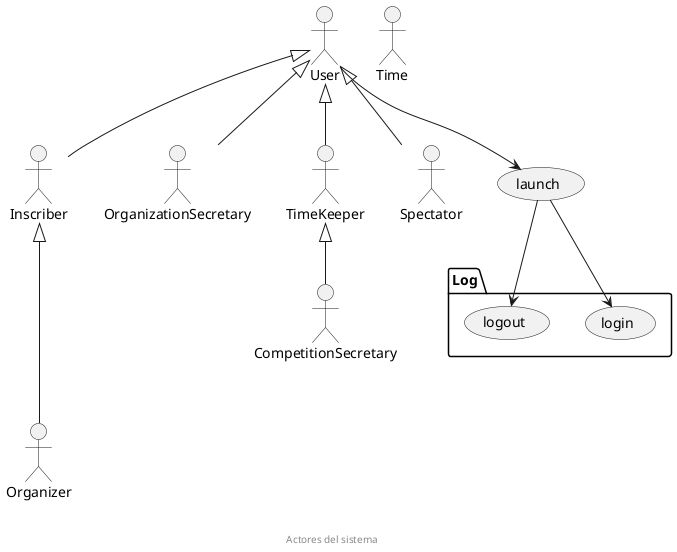 @startuml

actor Organizer as Organizer
actor Inscriber as Inscriber
actor OrganizationSecretary as OrganizationSecretary
actor Time as Time
actor TimeKeeper as TimeKeeper
actor Spectator as Spectator
actor CompetitionSecretary as CompetitionSecretary
actor User


package Log {
  usecase login
  usecase logout
}

usecase launch

User --> launch
launch --> login
launch --> logout

User <|-- OrganizationSecretary
User <|-- TimeKeeper
User <|-- Spectator
User <|-- Inscriber
TimeKeeper <|-- CompetitionSecretary
Inscriber <|--- Organizer

footer \n\nActores del sistema
@enduml